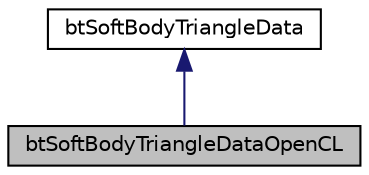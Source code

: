 digraph "btSoftBodyTriangleDataOpenCL"
{
  edge [fontname="Helvetica",fontsize="10",labelfontname="Helvetica",labelfontsize="10"];
  node [fontname="Helvetica",fontsize="10",shape=record];
  Node1 [label="btSoftBodyTriangleDataOpenCL",height=0.2,width=0.4,color="black", fillcolor="grey75", style="filled", fontcolor="black"];
  Node2 -> Node1 [dir="back",color="midnightblue",fontsize="10",style="solid"];
  Node2 [label="btSoftBodyTriangleData",height=0.2,width=0.4,color="black", fillcolor="white", style="filled",URL="$classbt_soft_body_triangle_data.html"];
}
